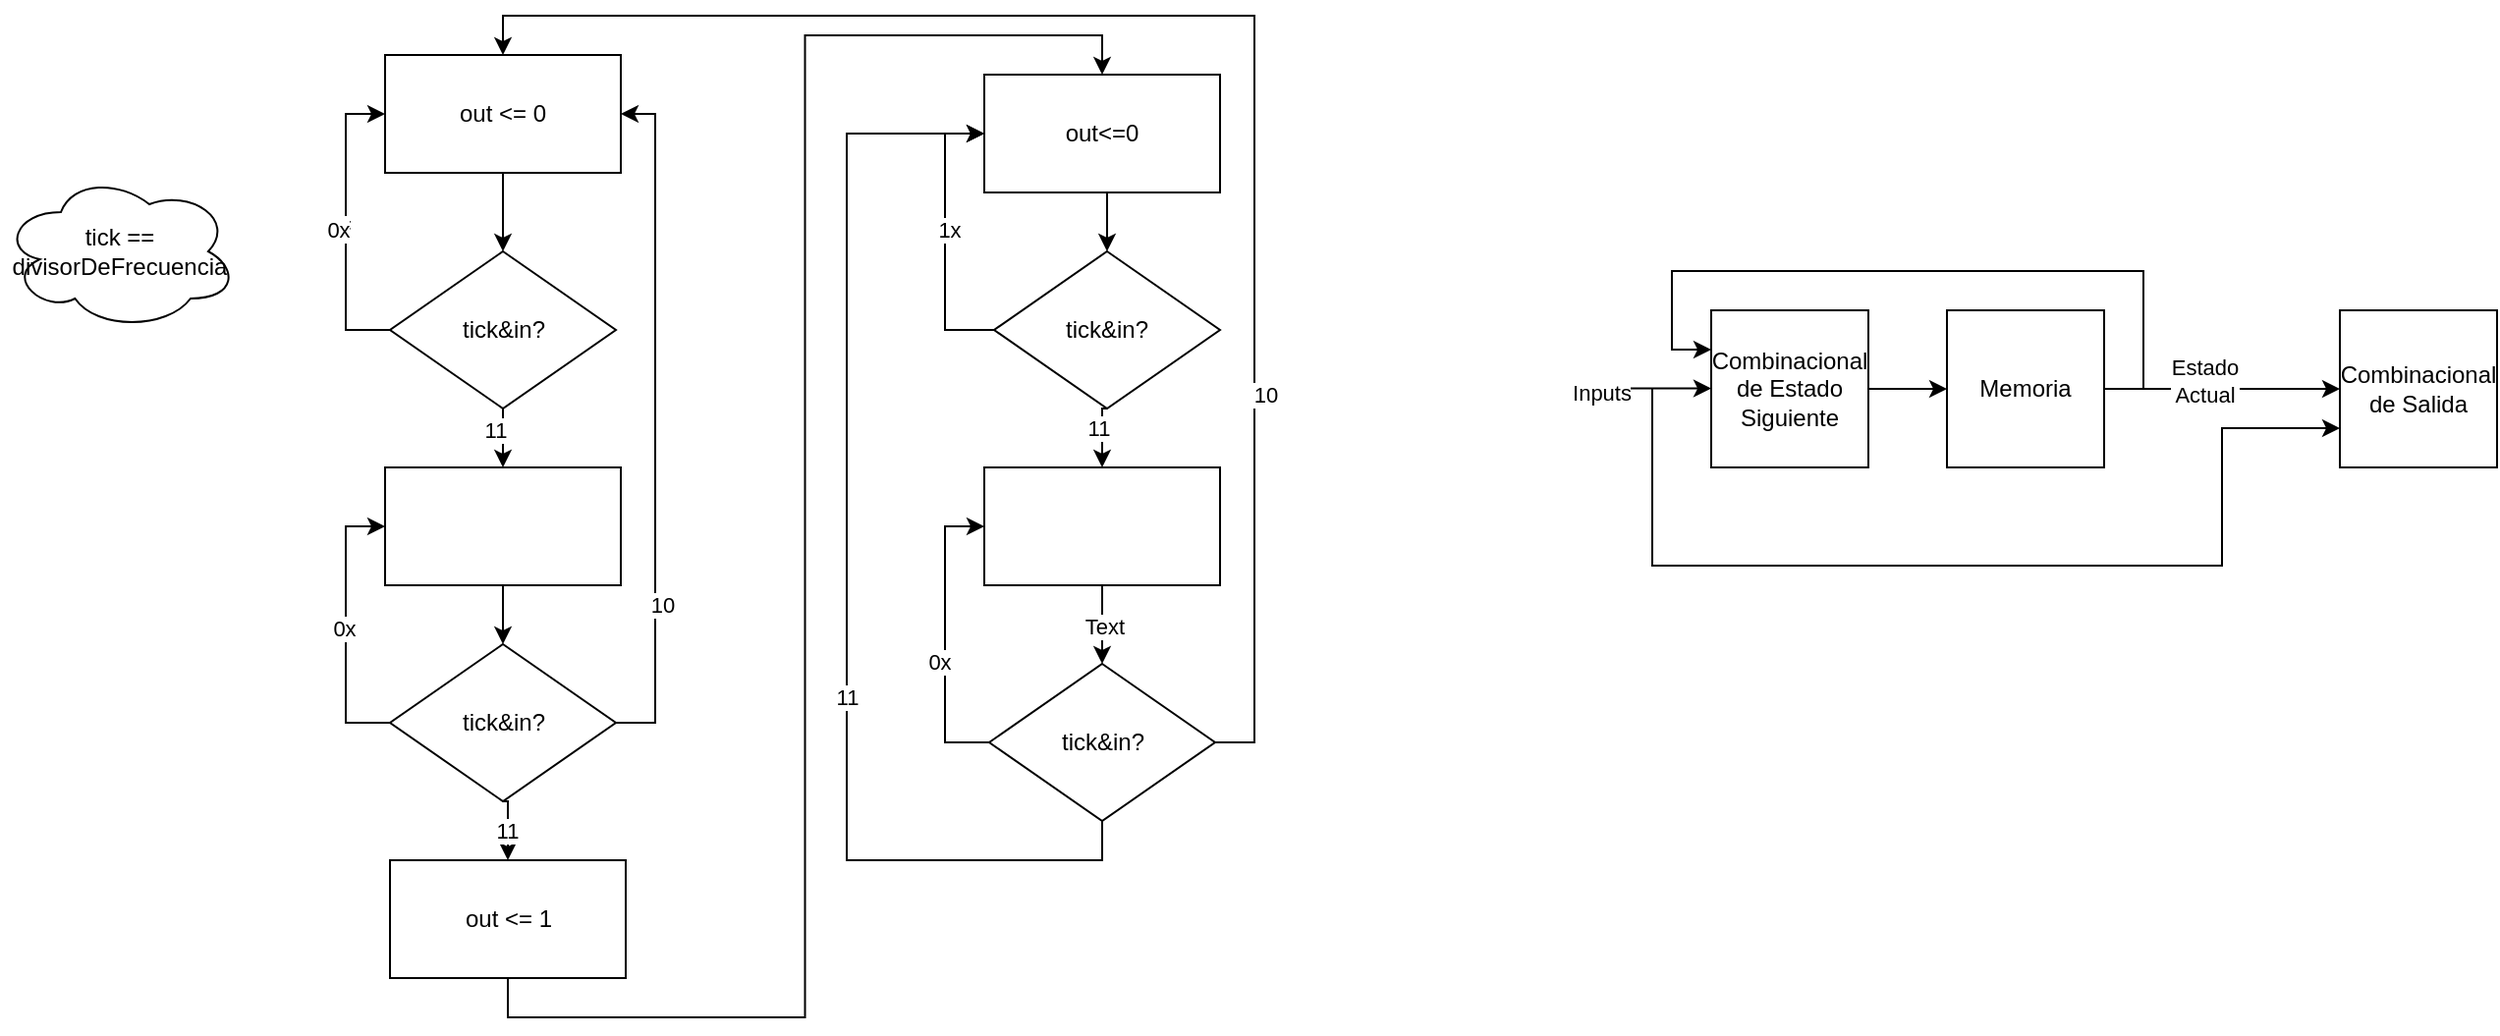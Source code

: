 <mxfile version="26.1.1">
  <diagram name="Page-1" id="UsuUsk6zlmvSzXVD0flj">
    <mxGraphModel dx="2137" dy="885" grid="1" gridSize="10" guides="1" tooltips="1" connect="1" arrows="1" fold="1" page="1" pageScale="1" pageWidth="850" pageHeight="1100" math="0" shadow="0">
      <root>
        <mxCell id="0" />
        <mxCell id="1" parent="0" />
        <mxCell id="FxtIut-NwU-NI-9yJEha-7" style="edgeStyle=orthogonalEdgeStyle;rounded=0;orthogonalLoop=1;jettySize=auto;html=1;exitX=0.5;exitY=1;exitDx=0;exitDy=0;entryX=0.5;entryY=0;entryDx=0;entryDy=0;" edge="1" parent="1" source="oK3kkszy6-vadzAeiq5N-53" target="oK3kkszy6-vadzAeiq5N-56">
          <mxGeometry relative="1" as="geometry" />
        </mxCell>
        <mxCell id="oK3kkszy6-vadzAeiq5N-53" value="out &amp;lt;= 0" style="rounded=0;whiteSpace=wrap;html=1;" parent="1" vertex="1">
          <mxGeometry x="305" y="770" width="120" height="60" as="geometry" />
        </mxCell>
        <mxCell id="oK3kkszy6-vadzAeiq5N-58" style="edgeStyle=orthogonalEdgeStyle;rounded=0;orthogonalLoop=1;jettySize=auto;html=1;exitX=0;exitY=0.5;exitDx=0;exitDy=0;entryX=0;entryY=0.5;entryDx=0;entryDy=0;" parent="1" source="oK3kkszy6-vadzAeiq5N-56" target="oK3kkszy6-vadzAeiq5N-53" edge="1">
          <mxGeometry relative="1" as="geometry" />
        </mxCell>
        <mxCell id="sQRUU9H9phF28D_pDXWD-1" value="F" style="edgeLabel;html=1;align=center;verticalAlign=middle;resizable=0;points=[];" parent="oK3kkszy6-vadzAeiq5N-58" connectable="0" vertex="1">
          <mxGeometry x="-0.021" y="1" relative="1" as="geometry">
            <mxPoint as="offset" />
          </mxGeometry>
        </mxCell>
        <mxCell id="FxtIut-NwU-NI-9yJEha-8" value="0x" style="edgeLabel;html=1;align=center;verticalAlign=middle;resizable=0;points=[];" vertex="1" connectable="0" parent="oK3kkszy6-vadzAeiq5N-58">
          <mxGeometry x="-0.032" y="4" relative="1" as="geometry">
            <mxPoint as="offset" />
          </mxGeometry>
        </mxCell>
        <mxCell id="sQRUU9H9phF28D_pDXWD-47" style="edgeStyle=orthogonalEdgeStyle;rounded=0;orthogonalLoop=1;jettySize=auto;html=1;exitX=0.5;exitY=1;exitDx=0;exitDy=0;entryX=0.5;entryY=0;entryDx=0;entryDy=0;" parent="1" source="oK3kkszy6-vadzAeiq5N-56" target="sQRUU9H9phF28D_pDXWD-45" edge="1">
          <mxGeometry relative="1" as="geometry" />
        </mxCell>
        <mxCell id="FxtIut-NwU-NI-9yJEha-9" value="11" style="edgeLabel;html=1;align=center;verticalAlign=middle;resizable=0;points=[];" vertex="1" connectable="0" parent="sQRUU9H9phF28D_pDXWD-47">
          <mxGeometry x="-0.244" y="-4" relative="1" as="geometry">
            <mxPoint y="-1" as="offset" />
          </mxGeometry>
        </mxCell>
        <mxCell id="oK3kkszy6-vadzAeiq5N-56" value="tick&amp;amp;in?" style="rhombus;whiteSpace=wrap;html=1;" parent="1" vertex="1">
          <mxGeometry x="307.5" y="870" width="115" height="80" as="geometry" />
        </mxCell>
        <mxCell id="sQRUU9H9phF28D_pDXWD-55" style="edgeStyle=orthogonalEdgeStyle;rounded=0;orthogonalLoop=1;jettySize=auto;html=1;exitX=0.5;exitY=1;exitDx=0;exitDy=0;entryX=0.5;entryY=0;entryDx=0;entryDy=0;" parent="1" source="oK3kkszy6-vadzAeiq5N-59" target="sQRUU9H9phF28D_pDXWD-54" edge="1">
          <mxGeometry relative="1" as="geometry" />
        </mxCell>
        <mxCell id="oK3kkszy6-vadzAeiq5N-59" value="out &amp;lt;= 1" style="rounded=0;whiteSpace=wrap;html=1;" parent="1" vertex="1">
          <mxGeometry x="307.5" y="1180" width="120" height="60" as="geometry" />
        </mxCell>
        <mxCell id="oK3kkszy6-vadzAeiq5N-71" style="edgeStyle=orthogonalEdgeStyle;rounded=0;orthogonalLoop=1;jettySize=auto;html=1;exitX=0.5;exitY=1;exitDx=0;exitDy=0;entryX=0.5;entryY=0;entryDx=0;entryDy=0;" parent="1" source="oK3kkszy6-vadzAeiq5N-67" edge="1">
          <mxGeometry relative="1" as="geometry">
            <mxPoint x="670.0" y="1080.0" as="targetPoint" />
          </mxGeometry>
        </mxCell>
        <mxCell id="sQRUU9H9phF28D_pDXWD-3" value="Text" style="edgeLabel;html=1;align=center;verticalAlign=middle;resizable=0;points=[];" parent="oK3kkszy6-vadzAeiq5N-71" connectable="0" vertex="1">
          <mxGeometry x="0.04" relative="1" as="geometry">
            <mxPoint as="offset" />
          </mxGeometry>
        </mxCell>
        <mxCell id="oK3kkszy6-vadzAeiq5N-67" value="" style="rounded=0;whiteSpace=wrap;html=1;" parent="1" vertex="1">
          <mxGeometry x="610" y="980" width="120" height="60" as="geometry" />
        </mxCell>
        <mxCell id="sQRUU9H9phF28D_pDXWD-13" style="edgeStyle=orthogonalEdgeStyle;rounded=0;orthogonalLoop=1;jettySize=auto;html=1;exitX=1;exitY=0.5;exitDx=0;exitDy=0;entryX=0;entryY=0.5;entryDx=0;entryDy=0;" parent="1" source="sQRUU9H9phF28D_pDXWD-4" target="sQRUU9H9phF28D_pDXWD-5" edge="1">
          <mxGeometry relative="1" as="geometry" />
        </mxCell>
        <mxCell id="sQRUU9H9phF28D_pDXWD-4" value="Combinacional de Estado Siguiente" style="whiteSpace=wrap;html=1;aspect=fixed;" parent="1" vertex="1">
          <mxGeometry x="980" y="900" width="80" height="80" as="geometry" />
        </mxCell>
        <mxCell id="sQRUU9H9phF28D_pDXWD-7" value="w" style="edgeStyle=orthogonalEdgeStyle;rounded=0;orthogonalLoop=1;jettySize=auto;html=1;exitX=1;exitY=0.5;exitDx=0;exitDy=0;entryX=0;entryY=0.5;entryDx=0;entryDy=0;" parent="1" source="sQRUU9H9phF28D_pDXWD-5" target="sQRUU9H9phF28D_pDXWD-6" edge="1">
          <mxGeometry relative="1" as="geometry" />
        </mxCell>
        <mxCell id="sQRUU9H9phF28D_pDXWD-11" value="Estado&lt;br&gt;Actual" style="edgeLabel;html=1;align=center;verticalAlign=middle;resizable=0;points=[];" parent="sQRUU9H9phF28D_pDXWD-7" connectable="0" vertex="1">
          <mxGeometry x="-0.157" y="4" relative="1" as="geometry">
            <mxPoint as="offset" />
          </mxGeometry>
        </mxCell>
        <mxCell id="sQRUU9H9phF28D_pDXWD-14" style="edgeStyle=orthogonalEdgeStyle;rounded=0;orthogonalLoop=1;jettySize=auto;html=1;exitX=1;exitY=0.5;exitDx=0;exitDy=0;entryX=0;entryY=0.25;entryDx=0;entryDy=0;" parent="1" source="sQRUU9H9phF28D_pDXWD-5" target="sQRUU9H9phF28D_pDXWD-4" edge="1">
          <mxGeometry relative="1" as="geometry">
            <Array as="points">
              <mxPoint x="1200" y="940" />
              <mxPoint x="1200" y="880" />
              <mxPoint x="960" y="880" />
              <mxPoint x="960" y="920" />
            </Array>
          </mxGeometry>
        </mxCell>
        <mxCell id="sQRUU9H9phF28D_pDXWD-5" value="Memoria" style="whiteSpace=wrap;html=1;aspect=fixed;" parent="1" vertex="1">
          <mxGeometry x="1100" y="900" width="80" height="80" as="geometry" />
        </mxCell>
        <mxCell id="sQRUU9H9phF28D_pDXWD-6" value="Combinacional de Salida" style="whiteSpace=wrap;html=1;aspect=fixed;" parent="1" vertex="1">
          <mxGeometry x="1300" y="900" width="80" height="80" as="geometry" />
        </mxCell>
        <mxCell id="sQRUU9H9phF28D_pDXWD-9" value="" style="endArrow=classic;html=1;rounded=0;" parent="1" edge="1">
          <mxGeometry width="50" height="50" relative="1" as="geometry">
            <mxPoint x="910" y="939.79" as="sourcePoint" />
            <mxPoint x="980" y="939.79" as="targetPoint" />
          </mxGeometry>
        </mxCell>
        <mxCell id="sQRUU9H9phF28D_pDXWD-10" value="Inputs" style="edgeLabel;html=1;align=center;verticalAlign=middle;resizable=0;points=[];" parent="sQRUU9H9phF28D_pDXWD-9" connectable="0" vertex="1">
          <mxGeometry x="-0.593" y="-2" relative="1" as="geometry">
            <mxPoint as="offset" />
          </mxGeometry>
        </mxCell>
        <mxCell id="sQRUU9H9phF28D_pDXWD-16" value="" style="endArrow=classic;html=1;rounded=0;entryX=0;entryY=0.75;entryDx=0;entryDy=0;" parent="1" target="sQRUU9H9phF28D_pDXWD-6" edge="1">
          <mxGeometry width="50" height="50" relative="1" as="geometry">
            <mxPoint x="950" y="940" as="sourcePoint" />
            <mxPoint x="1070" y="1030" as="targetPoint" />
            <Array as="points">
              <mxPoint x="950" y="1030" />
              <mxPoint x="1240" y="1030" />
              <mxPoint x="1240" y="960" />
            </Array>
          </mxGeometry>
        </mxCell>
        <mxCell id="sQRUU9H9phF28D_pDXWD-17" value="tick == divisorDeFrecuencia" style="ellipse;shape=cloud;whiteSpace=wrap;html=1;" parent="1" vertex="1">
          <mxGeometry x="110" y="830" width="120" height="80" as="geometry" />
        </mxCell>
        <mxCell id="sQRUU9H9phF28D_pDXWD-49" style="edgeStyle=orthogonalEdgeStyle;rounded=0;orthogonalLoop=1;jettySize=auto;html=1;exitX=0.5;exitY=1;exitDx=0;exitDy=0;entryX=0.5;entryY=0;entryDx=0;entryDy=0;" parent="1" source="sQRUU9H9phF28D_pDXWD-45" target="sQRUU9H9phF28D_pDXWD-48" edge="1">
          <mxGeometry relative="1" as="geometry" />
        </mxCell>
        <mxCell id="sQRUU9H9phF28D_pDXWD-45" value="" style="rounded=0;whiteSpace=wrap;html=1;" parent="1" vertex="1">
          <mxGeometry x="305" y="980" width="120" height="60" as="geometry" />
        </mxCell>
        <mxCell id="sQRUU9H9phF28D_pDXWD-63" style="edgeStyle=orthogonalEdgeStyle;rounded=0;orthogonalLoop=1;jettySize=auto;html=1;exitX=0;exitY=0.5;exitDx=0;exitDy=0;entryX=0;entryY=0.5;entryDx=0;entryDy=0;" parent="1" source="sQRUU9H9phF28D_pDXWD-48" target="sQRUU9H9phF28D_pDXWD-45" edge="1">
          <mxGeometry relative="1" as="geometry" />
        </mxCell>
        <mxCell id="FxtIut-NwU-NI-9yJEha-3" value="0x" style="edgeLabel;html=1;align=center;verticalAlign=middle;resizable=0;points=[];" vertex="1" connectable="0" parent="sQRUU9H9phF28D_pDXWD-63">
          <mxGeometry x="-0.001" y="1" relative="1" as="geometry">
            <mxPoint as="offset" />
          </mxGeometry>
        </mxCell>
        <mxCell id="FxtIut-NwU-NI-9yJEha-2" style="edgeStyle=orthogonalEdgeStyle;rounded=0;orthogonalLoop=1;jettySize=auto;html=1;exitX=0.5;exitY=1;exitDx=0;exitDy=0;entryX=0.5;entryY=0;entryDx=0;entryDy=0;" edge="1" parent="1" source="sQRUU9H9phF28D_pDXWD-48" target="oK3kkszy6-vadzAeiq5N-59">
          <mxGeometry relative="1" as="geometry" />
        </mxCell>
        <mxCell id="FxtIut-NwU-NI-9yJEha-4" value="11" style="edgeLabel;html=1;align=center;verticalAlign=middle;resizable=0;points=[];" vertex="1" connectable="0" parent="FxtIut-NwU-NI-9yJEha-2">
          <mxGeometry x="0.016" y="-1" relative="1" as="geometry">
            <mxPoint y="1" as="offset" />
          </mxGeometry>
        </mxCell>
        <mxCell id="FxtIut-NwU-NI-9yJEha-5" style="edgeStyle=orthogonalEdgeStyle;rounded=0;orthogonalLoop=1;jettySize=auto;html=1;exitX=1;exitY=0.5;exitDx=0;exitDy=0;entryX=1;entryY=0.5;entryDx=0;entryDy=0;" edge="1" parent="1" source="sQRUU9H9phF28D_pDXWD-48" target="oK3kkszy6-vadzAeiq5N-53">
          <mxGeometry relative="1" as="geometry" />
        </mxCell>
        <mxCell id="FxtIut-NwU-NI-9yJEha-6" value="10" style="edgeLabel;html=1;align=center;verticalAlign=middle;resizable=0;points=[];" vertex="1" connectable="0" parent="FxtIut-NwU-NI-9yJEha-5">
          <mxGeometry x="-0.543" y="-3" relative="1" as="geometry">
            <mxPoint y="-1" as="offset" />
          </mxGeometry>
        </mxCell>
        <mxCell id="sQRUU9H9phF28D_pDXWD-48" value="tick&amp;amp;in?" style="rhombus;whiteSpace=wrap;html=1;" parent="1" vertex="1">
          <mxGeometry x="307.5" y="1070" width="115" height="80" as="geometry" />
        </mxCell>
        <mxCell id="sQRUU9H9phF28D_pDXWD-58" style="edgeStyle=orthogonalEdgeStyle;rounded=0;orthogonalLoop=1;jettySize=auto;html=1;exitX=0.5;exitY=1;exitDx=0;exitDy=0;entryX=0.5;entryY=0;entryDx=0;entryDy=0;" parent="1" source="sQRUU9H9phF28D_pDXWD-54" target="sQRUU9H9phF28D_pDXWD-57" edge="1">
          <mxGeometry relative="1" as="geometry" />
        </mxCell>
        <mxCell id="sQRUU9H9phF28D_pDXWD-54" value="out&amp;lt;=0" style="rounded=0;whiteSpace=wrap;html=1;" parent="1" vertex="1">
          <mxGeometry x="610" y="780" width="120" height="60" as="geometry" />
        </mxCell>
        <mxCell id="sQRUU9H9phF28D_pDXWD-60" style="edgeStyle=orthogonalEdgeStyle;rounded=0;orthogonalLoop=1;jettySize=auto;html=1;exitX=0.5;exitY=1;exitDx=0;exitDy=0;entryX=0.5;entryY=0;entryDx=0;entryDy=0;" parent="1" source="sQRUU9H9phF28D_pDXWD-57" target="oK3kkszy6-vadzAeiq5N-67" edge="1">
          <mxGeometry relative="1" as="geometry" />
        </mxCell>
        <mxCell id="FxtIut-NwU-NI-9yJEha-10" value="11" style="edgeLabel;html=1;align=center;verticalAlign=middle;resizable=0;points=[];" vertex="1" connectable="0" parent="sQRUU9H9phF28D_pDXWD-60">
          <mxGeometry x="-0.233" y="-2" relative="1" as="geometry">
            <mxPoint as="offset" />
          </mxGeometry>
        </mxCell>
        <mxCell id="FxtIut-NwU-NI-9yJEha-11" style="edgeStyle=orthogonalEdgeStyle;rounded=0;orthogonalLoop=1;jettySize=auto;html=1;exitX=0;exitY=0.5;exitDx=0;exitDy=0;entryX=0;entryY=0.5;entryDx=0;entryDy=0;" edge="1" parent="1" source="sQRUU9H9phF28D_pDXWD-57" target="sQRUU9H9phF28D_pDXWD-54">
          <mxGeometry relative="1" as="geometry" />
        </mxCell>
        <mxCell id="FxtIut-NwU-NI-9yJEha-12" value="1x" style="edgeLabel;html=1;align=center;verticalAlign=middle;resizable=0;points=[];" vertex="1" connectable="0" parent="FxtIut-NwU-NI-9yJEha-11">
          <mxGeometry x="0.053" y="-2" relative="1" as="geometry">
            <mxPoint as="offset" />
          </mxGeometry>
        </mxCell>
        <mxCell id="sQRUU9H9phF28D_pDXWD-57" value="tick&amp;amp;in?" style="rhombus;whiteSpace=wrap;html=1;" parent="1" vertex="1">
          <mxGeometry x="615" y="870" width="115" height="80" as="geometry" />
        </mxCell>
        <mxCell id="sQRUU9H9phF28D_pDXWD-71" style="edgeStyle=orthogonalEdgeStyle;rounded=0;orthogonalLoop=1;jettySize=auto;html=1;exitX=0;exitY=0.5;exitDx=0;exitDy=0;entryX=0;entryY=0.5;entryDx=0;entryDy=0;" parent="1" source="sQRUU9H9phF28D_pDXWD-69" target="oK3kkszy6-vadzAeiq5N-67" edge="1">
          <mxGeometry relative="1" as="geometry" />
        </mxCell>
        <mxCell id="FxtIut-NwU-NI-9yJEha-13" value="0x" style="edgeLabel;html=1;align=center;verticalAlign=middle;resizable=0;points=[];" vertex="1" connectable="0" parent="sQRUU9H9phF28D_pDXWD-71">
          <mxGeometry x="-0.168" y="3" relative="1" as="geometry">
            <mxPoint as="offset" />
          </mxGeometry>
        </mxCell>
        <mxCell id="FxtIut-NwU-NI-9yJEha-14" style="edgeStyle=orthogonalEdgeStyle;rounded=0;orthogonalLoop=1;jettySize=auto;html=1;exitX=1;exitY=0.5;exitDx=0;exitDy=0;entryX=0.5;entryY=0;entryDx=0;entryDy=0;" edge="1" parent="1" source="sQRUU9H9phF28D_pDXWD-69" target="oK3kkszy6-vadzAeiq5N-53">
          <mxGeometry relative="1" as="geometry" />
        </mxCell>
        <mxCell id="FxtIut-NwU-NI-9yJEha-15" value="10" style="edgeLabel;html=1;align=center;verticalAlign=middle;resizable=0;points=[];" vertex="1" connectable="0" parent="FxtIut-NwU-NI-9yJEha-14">
          <mxGeometry x="-0.502" y="-5" relative="1" as="geometry">
            <mxPoint as="offset" />
          </mxGeometry>
        </mxCell>
        <mxCell id="FxtIut-NwU-NI-9yJEha-16" style="edgeStyle=orthogonalEdgeStyle;rounded=0;orthogonalLoop=1;jettySize=auto;html=1;exitX=0.5;exitY=1;exitDx=0;exitDy=0;entryX=0;entryY=0.5;entryDx=0;entryDy=0;" edge="1" parent="1" source="sQRUU9H9phF28D_pDXWD-69" target="sQRUU9H9phF28D_pDXWD-54">
          <mxGeometry relative="1" as="geometry">
            <Array as="points">
              <mxPoint x="670" y="1180" />
              <mxPoint x="540" y="1180" />
              <mxPoint x="540" y="810" />
            </Array>
          </mxGeometry>
        </mxCell>
        <mxCell id="FxtIut-NwU-NI-9yJEha-17" value="11" style="edgeLabel;html=1;align=center;verticalAlign=middle;resizable=0;points=[];" vertex="1" connectable="0" parent="FxtIut-NwU-NI-9yJEha-16">
          <mxGeometry x="-0.209" relative="1" as="geometry">
            <mxPoint as="offset" />
          </mxGeometry>
        </mxCell>
        <mxCell id="sQRUU9H9phF28D_pDXWD-69" value="tick&amp;amp;in?" style="rhombus;whiteSpace=wrap;html=1;" parent="1" vertex="1">
          <mxGeometry x="612.5" y="1080" width="115" height="80" as="geometry" />
        </mxCell>
      </root>
    </mxGraphModel>
  </diagram>
</mxfile>
